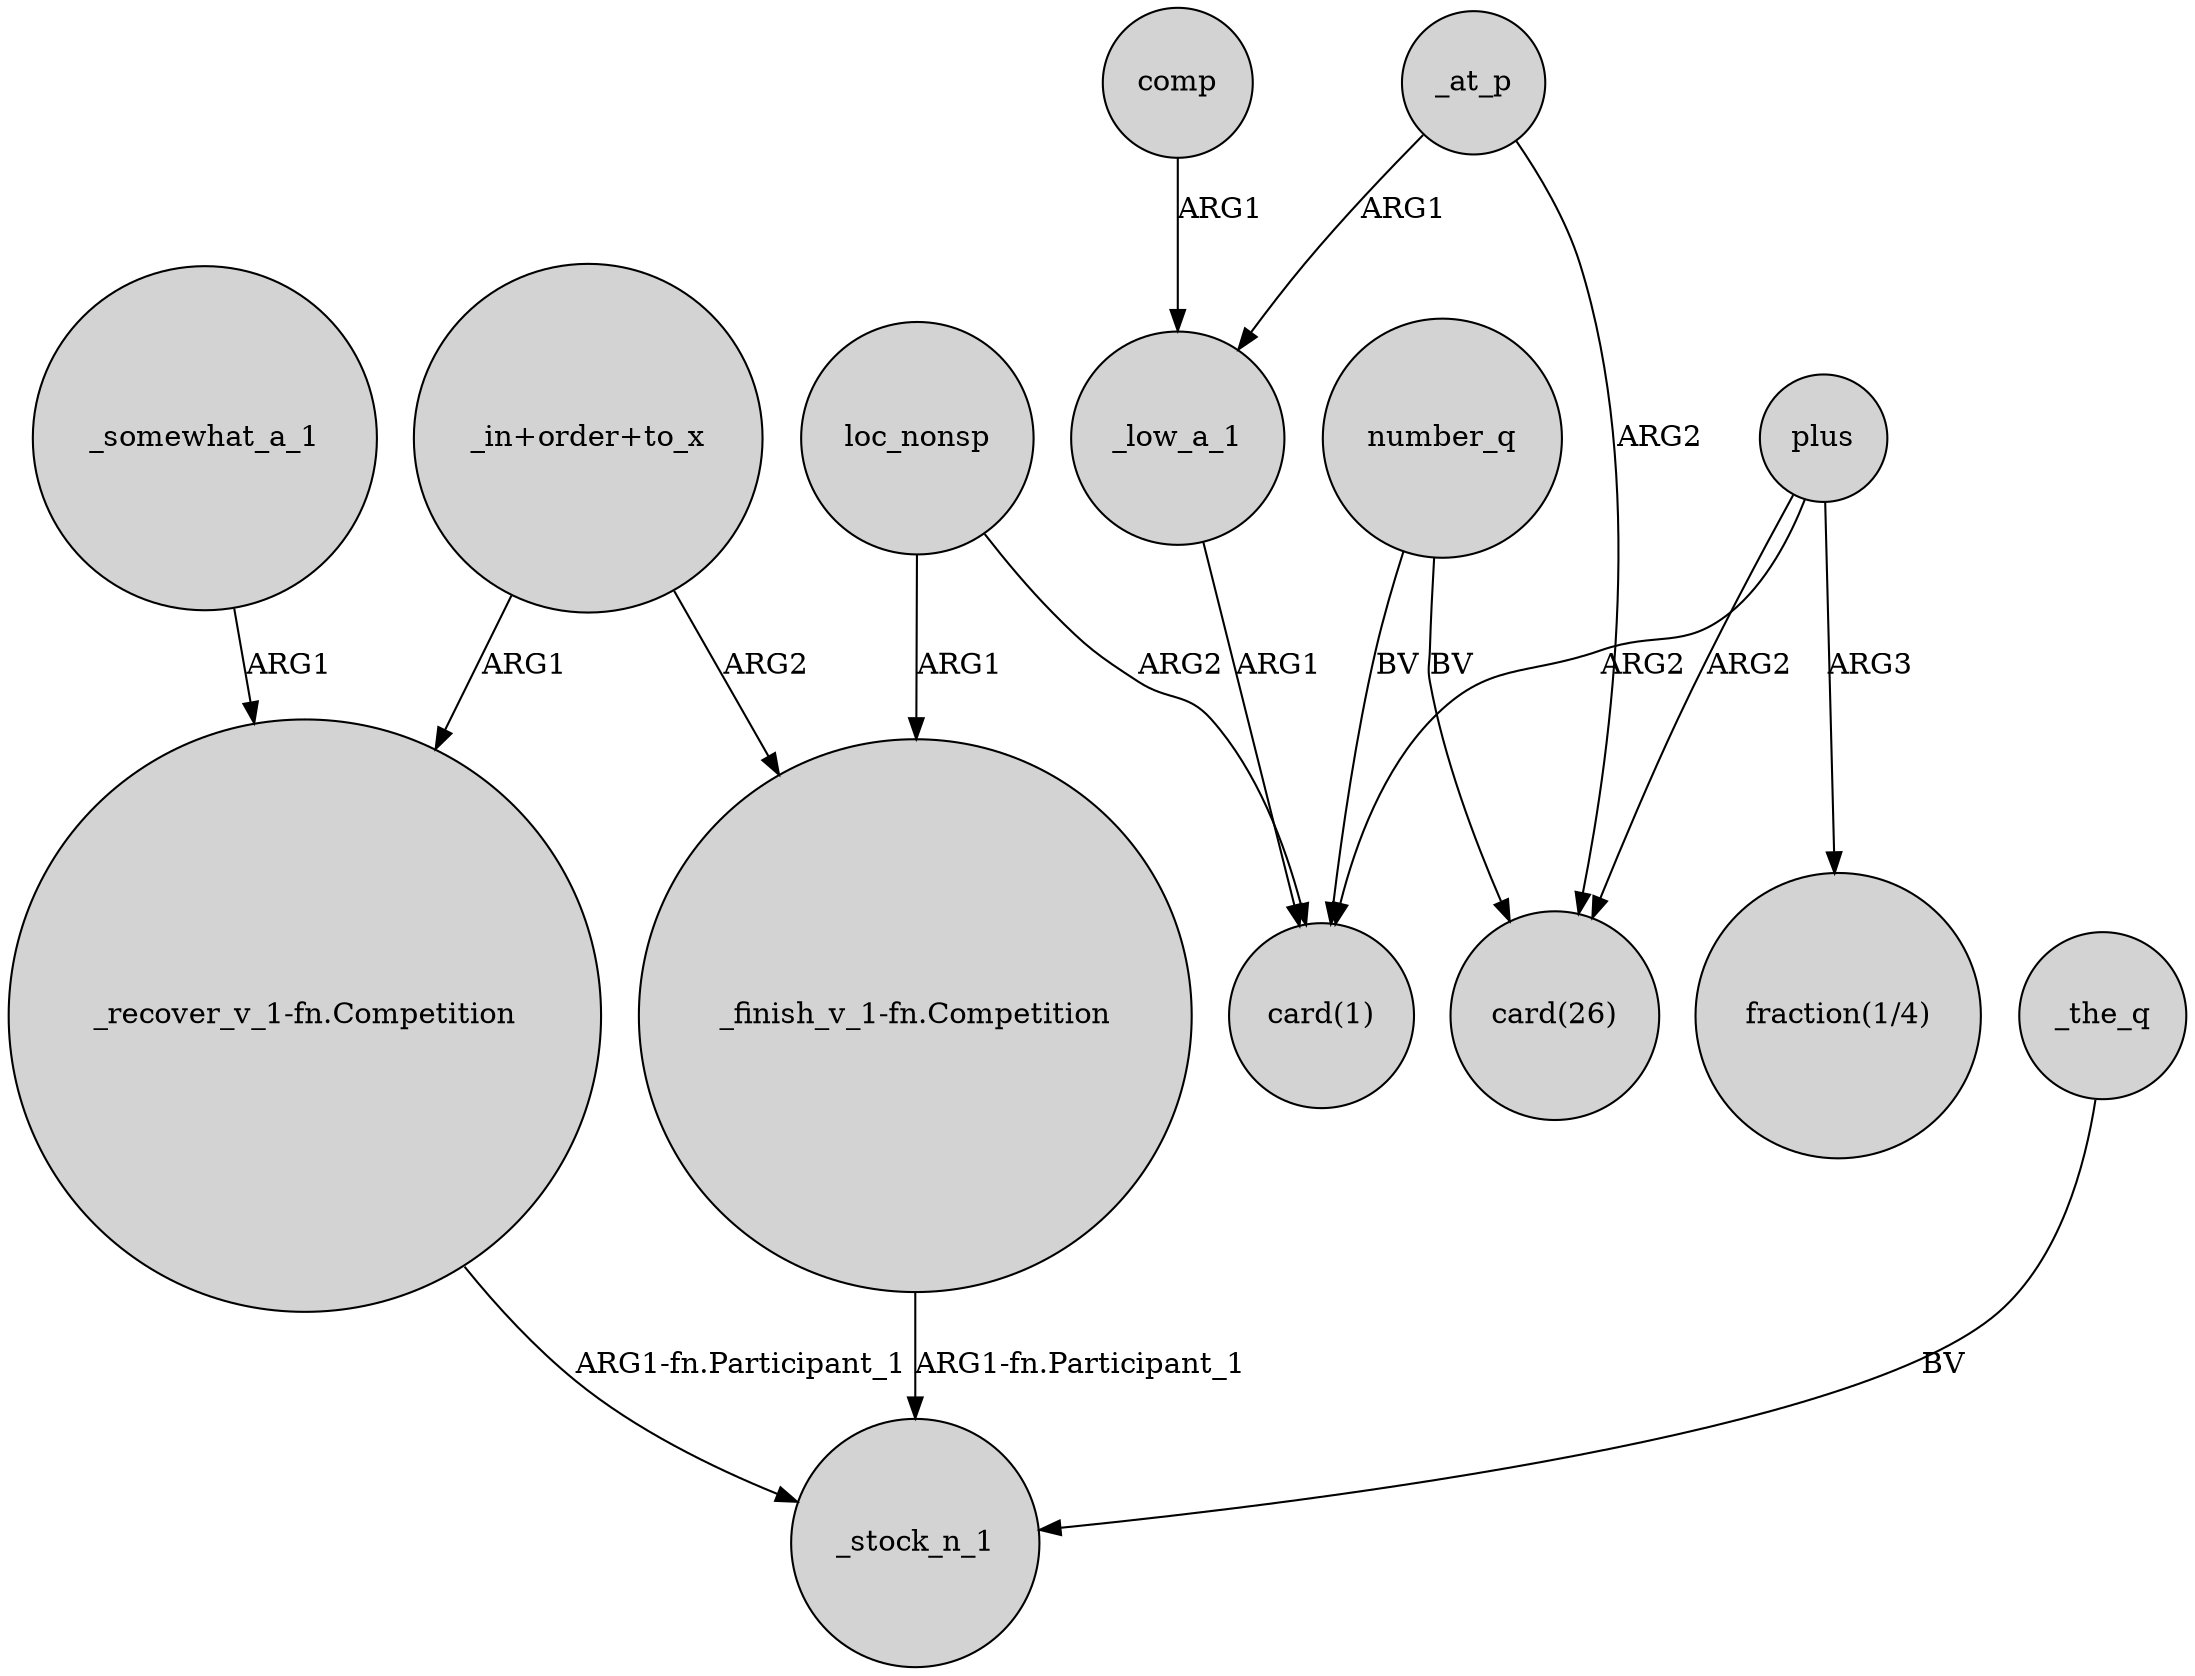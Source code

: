 digraph {
	node [shape=circle style=filled]
	"_in+order+to_x" -> "_recover_v_1-fn.Competition" [label=ARG1]
	plus -> "fraction(1/4)" [label=ARG3]
	number_q -> "card(26)" [label=BV]
	comp -> _low_a_1 [label=ARG1]
	"_finish_v_1-fn.Competition" -> _stock_n_1 [label="ARG1-fn.Participant_1"]
	loc_nonsp -> "card(1)" [label=ARG2]
	_somewhat_a_1 -> "_recover_v_1-fn.Competition" [label=ARG1]
	_low_a_1 -> "card(1)" [label=ARG1]
	number_q -> "card(1)" [label=BV]
	plus -> "card(1)" [label=ARG2]
	plus -> "card(26)" [label=ARG2]
	"_recover_v_1-fn.Competition" -> _stock_n_1 [label="ARG1-fn.Participant_1"]
	loc_nonsp -> "_finish_v_1-fn.Competition" [label=ARG1]
	_at_p -> _low_a_1 [label=ARG1]
	_at_p -> "card(26)" [label=ARG2]
	_the_q -> _stock_n_1 [label=BV]
	"_in+order+to_x" -> "_finish_v_1-fn.Competition" [label=ARG2]
}
